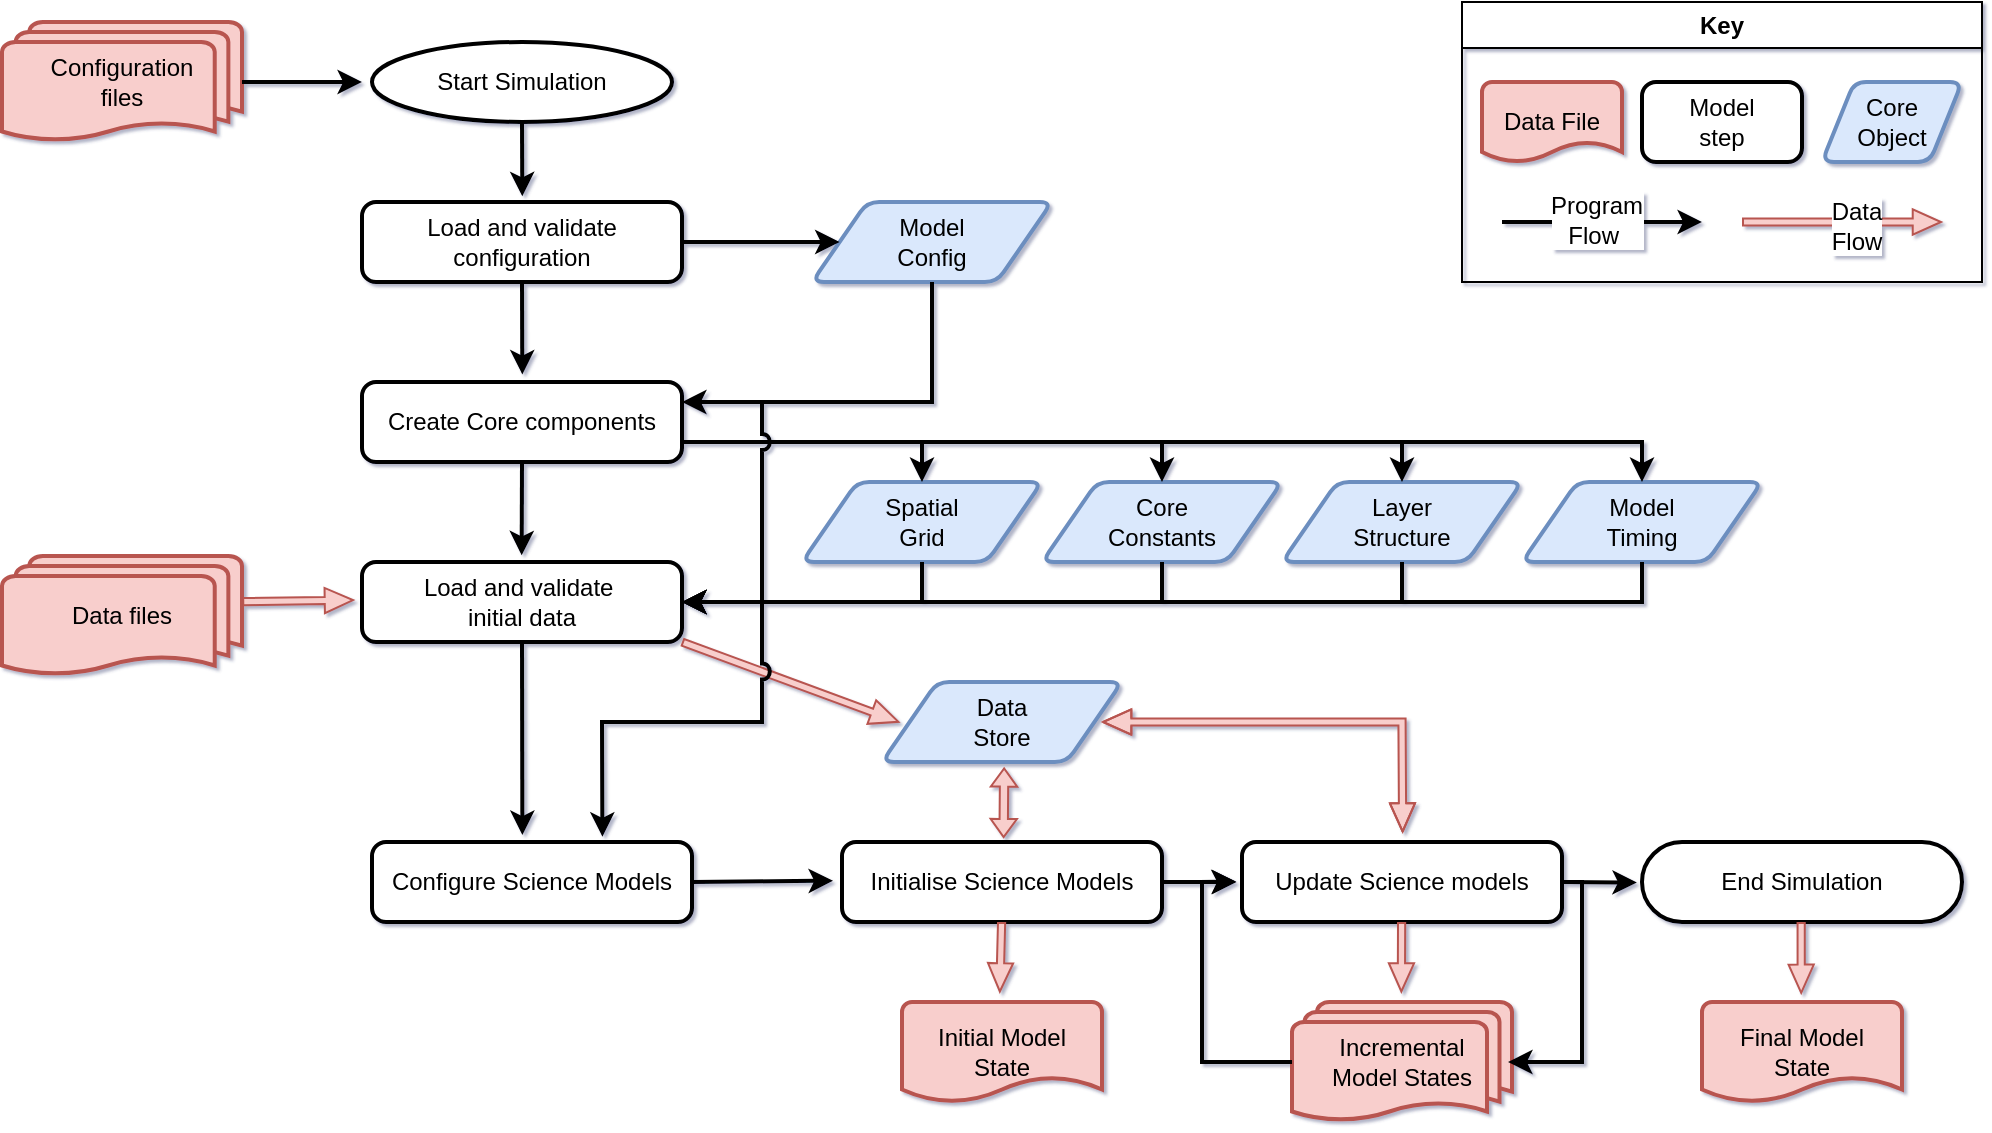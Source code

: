 <mxfile version="24.6.4" type="device">
  <diagram name="Page-1" id="_joPg3DMvoW-7FjI46ja">
    <mxGraphModel dx="2066" dy="1277" grid="1" gridSize="10" guides="1" tooltips="1" connect="1" arrows="1" fold="1" page="1" pageScale="1" pageWidth="300" pageHeight="300" background="none" math="0" shadow="1">
      <root>
        <mxCell id="0" />
        <mxCell id="1" parent="0" />
        <mxCell id="v1wCD1H5V6o5z9qrqqnc-1" value="Start Simulation" style="strokeWidth=2;html=1;shape=mxgraph.flowchart.start_1;whiteSpace=wrap;textShadow=0;" parent="1" vertex="1">
          <mxGeometry x="-395" y="-270" width="150" height="40" as="geometry" />
        </mxCell>
        <mxCell id="v1wCD1H5V6o5z9qrqqnc-4" value="Load and validate configuration" style="rounded=1;whiteSpace=wrap;html=1;absoluteArcSize=1;arcSize=14;strokeWidth=2;textShadow=0;" parent="1" vertex="1">
          <mxGeometry x="-400" y="-190" width="160" height="40" as="geometry" />
        </mxCell>
        <mxCell id="v1wCD1H5V6o5z9qrqqnc-5" value="Create Core components" style="rounded=1;whiteSpace=wrap;html=1;absoluteArcSize=1;arcSize=14;strokeWidth=2;textShadow=0;" parent="1" vertex="1">
          <mxGeometry x="-400" y="-100" width="160" height="40" as="geometry" />
        </mxCell>
        <mxCell id="v1wCD1H5V6o5z9qrqqnc-6" value="Configuration&lt;div&gt;files&lt;/div&gt;" style="strokeWidth=2;html=1;shape=mxgraph.flowchart.multi-document;whiteSpace=wrap;fillColor=#f8cecc;strokeColor=#b85450;textShadow=0;" parent="1" vertex="1">
          <mxGeometry x="-580" y="-280" width="120" height="60" as="geometry" />
        </mxCell>
        <mxCell id="v1wCD1H5V6o5z9qrqqnc-11" value="Layer&lt;div&gt;Structure&lt;/div&gt;" style="shape=parallelogram;html=1;strokeWidth=2;perimeter=parallelogramPerimeter;whiteSpace=wrap;rounded=1;arcSize=12;size=0.23;fillColor=#dae8fc;strokeColor=#6c8ebf;textShadow=0;" parent="1" vertex="1">
          <mxGeometry x="60" y="-50" width="120" height="40" as="geometry" />
        </mxCell>
        <mxCell id="v1wCD1H5V6o5z9qrqqnc-13" value="Data&lt;div&gt;Store&lt;/div&gt;" style="shape=parallelogram;html=1;strokeWidth=2;perimeter=parallelogramPerimeter;whiteSpace=wrap;rounded=1;arcSize=12;size=0.23;fillColor=#dae8fc;strokeColor=#6c8ebf;textShadow=0;" parent="1" vertex="1">
          <mxGeometry x="-140" y="50" width="120" height="40" as="geometry" />
        </mxCell>
        <mxCell id="v1wCD1H5V6o5z9qrqqnc-14" value="Load and validate&amp;nbsp;&lt;div&gt;initial data&lt;/div&gt;" style="rounded=1;whiteSpace=wrap;html=1;absoluteArcSize=1;arcSize=14;strokeWidth=2;textShadow=0;" parent="1" vertex="1">
          <mxGeometry x="-400" y="-10" width="160" height="40" as="geometry" />
        </mxCell>
        <mxCell id="v1wCD1H5V6o5z9qrqqnc-15" value="Data files" style="strokeWidth=2;html=1;shape=mxgraph.flowchart.multi-document;whiteSpace=wrap;fillColor=#f8cecc;strokeColor=#b85450;textShadow=0;" parent="1" vertex="1">
          <mxGeometry x="-580" y="-13" width="120" height="60" as="geometry" />
        </mxCell>
        <mxCell id="v1wCD1H5V6o5z9qrqqnc-17" value="Configure Science Models" style="rounded=1;whiteSpace=wrap;html=1;absoluteArcSize=1;arcSize=14;strokeWidth=2;textShadow=0;" parent="1" vertex="1">
          <mxGeometry x="-395" y="130" width="160" height="40" as="geometry" />
        </mxCell>
        <mxCell id="v1wCD1H5V6o5z9qrqqnc-18" value="Model&lt;div&gt;Config&lt;/div&gt;" style="shape=parallelogram;html=1;strokeWidth=2;perimeter=parallelogramPerimeter;whiteSpace=wrap;rounded=1;arcSize=12;size=0.23;fillColor=#dae8fc;strokeColor=#6c8ebf;textShadow=0;" parent="1" vertex="1">
          <mxGeometry x="-175" y="-190" width="120" height="40" as="geometry" />
        </mxCell>
        <mxCell id="v1wCD1H5V6o5z9qrqqnc-43" value="Initialise Science Models" style="rounded=1;whiteSpace=wrap;html=1;absoluteArcSize=1;arcSize=14;strokeWidth=2;textShadow=0;" parent="1" vertex="1">
          <mxGeometry x="-160" y="130" width="160" height="40" as="geometry" />
        </mxCell>
        <mxCell id="v1wCD1H5V6o5z9qrqqnc-44" value="Core&lt;div&gt;Constants&lt;/div&gt;" style="shape=parallelogram;html=1;strokeWidth=2;perimeter=parallelogramPerimeter;whiteSpace=wrap;rounded=1;arcSize=12;size=0.23;fillColor=#dae8fc;strokeColor=#6c8ebf;textShadow=0;" parent="1" vertex="1">
          <mxGeometry x="-60" y="-50" width="120" height="40" as="geometry" />
        </mxCell>
        <mxCell id="v1wCD1H5V6o5z9qrqqnc-46" value="Update Science models" style="rounded=1;whiteSpace=wrap;html=1;absoluteArcSize=1;arcSize=14;strokeWidth=2;textShadow=0;" parent="1" vertex="1">
          <mxGeometry x="40" y="130" width="160" height="40" as="geometry" />
        </mxCell>
        <mxCell id="v1wCD1H5V6o5z9qrqqnc-47" value="Initial Model&lt;div&gt;State&lt;/div&gt;" style="strokeWidth=2;html=1;shape=mxgraph.flowchart.document2;whiteSpace=wrap;size=0.25;fillColor=#f8cecc;strokeColor=#b85450;textShadow=0;" parent="1" vertex="1">
          <mxGeometry x="-130" y="210" width="100" height="50" as="geometry" />
        </mxCell>
        <mxCell id="v1wCD1H5V6o5z9qrqqnc-48" value="Incremental&lt;div&gt;Model States&lt;/div&gt;" style="strokeWidth=2;html=1;shape=mxgraph.flowchart.multi-document;whiteSpace=wrap;fillColor=#f8cecc;strokeColor=#b85450;textShadow=0;" parent="1" vertex="1">
          <mxGeometry x="65" y="210" width="110" height="60" as="geometry" />
        </mxCell>
        <mxCell id="v1wCD1H5V6o5z9qrqqnc-51" value="Final Model&lt;div&gt;State&lt;/div&gt;" style="strokeWidth=2;html=1;shape=mxgraph.flowchart.document2;whiteSpace=wrap;size=0.25;fillColor=#f8cecc;strokeColor=#b85450;textShadow=0;" parent="1" vertex="1">
          <mxGeometry x="270" y="210" width="100" height="50" as="geometry" />
        </mxCell>
        <mxCell id="MKp3U7_JL66kcD90rXiK-6" value="End Simulation" style="rounded=1;whiteSpace=wrap;html=1;absoluteArcSize=1;arcSize=128;strokeWidth=2;textShadow=0;" vertex="1" parent="1">
          <mxGeometry x="240" y="130" width="160" height="40" as="geometry" />
        </mxCell>
        <mxCell id="v1wCD1H5V6o5z9qrqqnc-12" value="Model&lt;div&gt;Timing&lt;/div&gt;" style="shape=parallelogram;html=1;strokeWidth=2;perimeter=parallelogramPerimeter;whiteSpace=wrap;rounded=1;arcSize=12;size=0.23;fillColor=#dae8fc;strokeColor=#6c8ebf;textShadow=0;" parent="1" vertex="1">
          <mxGeometry x="180" y="-50" width="120" height="40" as="geometry" />
        </mxCell>
        <mxCell id="v1wCD1H5V6o5z9qrqqnc-10" value="&lt;div&gt;&lt;span style=&quot;background-color: initial;&quot;&gt;Spatial&lt;/span&gt;&lt;br&gt;&lt;/div&gt;&lt;div&gt;&lt;span style=&quot;background-color: initial;&quot;&gt;Grid&lt;/span&gt;&lt;/div&gt;" style="shape=parallelogram;html=1;strokeWidth=2;perimeter=parallelogramPerimeter;whiteSpace=wrap;rounded=1;arcSize=12;size=0.23;fillColor=#dae8fc;strokeColor=#6c8ebf;textShadow=0;" parent="1" vertex="1">
          <mxGeometry x="-180" y="-50" width="120" height="40" as="geometry" />
        </mxCell>
        <mxCell id="MKp3U7_JL66kcD90rXiK-48" value="" style="endArrow=classic;html=1;rounded=0;strokeWidth=2;exitX=0.5;exitY=1;exitDx=0;exitDy=0;exitPerimeter=0;entryX=0.501;entryY=-0.071;entryDx=0;entryDy=0;entryPerimeter=0;textShadow=0;" edge="1" parent="1" source="v1wCD1H5V6o5z9qrqqnc-1" target="v1wCD1H5V6o5z9qrqqnc-4">
          <mxGeometry width="50" height="50" relative="1" as="geometry">
            <mxPoint x="-60" y="110" as="sourcePoint" />
            <mxPoint x="-320" y="-200" as="targetPoint" />
          </mxGeometry>
        </mxCell>
        <mxCell id="MKp3U7_JL66kcD90rXiK-51" value="" style="endArrow=classic;html=1;rounded=0;strokeWidth=2;exitX=0.5;exitY=1;exitDx=0;exitDy=0;entryX=1;entryY=0.25;entryDx=0;entryDy=0;textShadow=0;" edge="1" parent="1" source="v1wCD1H5V6o5z9qrqqnc-18" target="v1wCD1H5V6o5z9qrqqnc-5">
          <mxGeometry width="50" height="50" relative="1" as="geometry">
            <mxPoint x="-290" y="-200" as="sourcePoint" />
            <mxPoint x="-230" y="-120" as="targetPoint" />
            <Array as="points">
              <mxPoint x="-115" y="-90" />
            </Array>
          </mxGeometry>
        </mxCell>
        <mxCell id="MKp3U7_JL66kcD90rXiK-53" value="" style="endArrow=classic;html=1;rounded=0;strokeWidth=2;exitX=1;exitY=0.5;exitDx=0;exitDy=0;exitPerimeter=0;textShadow=0;" edge="1" parent="1" source="v1wCD1H5V6o5z9qrqqnc-6">
          <mxGeometry width="50" height="50" relative="1" as="geometry">
            <mxPoint x="-430" y="-250" as="sourcePoint" />
            <mxPoint x="-400" y="-250" as="targetPoint" />
          </mxGeometry>
        </mxCell>
        <mxCell id="MKp3U7_JL66kcD90rXiK-54" value="" style="endArrow=classic;html=1;rounded=0;strokeWidth=2;exitX=1;exitY=0.5;exitDx=0;exitDy=0;textShadow=0;" edge="1" parent="1" source="v1wCD1H5V6o5z9qrqqnc-4" target="v1wCD1H5V6o5z9qrqqnc-18">
          <mxGeometry width="50" height="50" relative="1" as="geometry">
            <mxPoint x="-230" y="-170.5" as="sourcePoint" />
            <mxPoint x="-180" y="-170" as="targetPoint" />
          </mxGeometry>
        </mxCell>
        <mxCell id="MKp3U7_JL66kcD90rXiK-55" value="" style="endArrow=classic;html=1;rounded=0;strokeWidth=2;entryX=0.5;entryY=0;entryDx=0;entryDy=0;textShadow=0;" edge="1" parent="1" target="v1wCD1H5V6o5z9qrqqnc-10">
          <mxGeometry width="50" height="50" relative="1" as="geometry">
            <mxPoint x="-240" y="-70" as="sourcePoint" />
            <mxPoint x="-45" y="-71" as="targetPoint" />
            <Array as="points">
              <mxPoint x="-120" y="-70" />
            </Array>
          </mxGeometry>
        </mxCell>
        <mxCell id="MKp3U7_JL66kcD90rXiK-57" value="" style="endArrow=classic;html=1;rounded=0;strokeWidth=2;entryX=0.5;entryY=0;entryDx=0;entryDy=0;exitX=1;exitY=0.75;exitDx=0;exitDy=0;textShadow=0;" edge="1" parent="1" source="v1wCD1H5V6o5z9qrqqnc-5" target="v1wCD1H5V6o5z9qrqqnc-44">
          <mxGeometry width="50" height="50" relative="1" as="geometry">
            <mxPoint x="-240" y="-60" as="sourcePoint" />
            <mxPoint y="-50" as="targetPoint" />
            <Array as="points">
              <mxPoint y="-70" />
            </Array>
          </mxGeometry>
        </mxCell>
        <mxCell id="MKp3U7_JL66kcD90rXiK-58" value="" style="endArrow=classic;html=1;rounded=0;strokeWidth=2;entryX=0.5;entryY=0;entryDx=0;entryDy=0;exitX=1;exitY=0.75;exitDx=0;exitDy=0;textShadow=0;" edge="1" parent="1" source="v1wCD1H5V6o5z9qrqqnc-5" target="v1wCD1H5V6o5z9qrqqnc-11">
          <mxGeometry width="50" height="50" relative="1" as="geometry">
            <mxPoint x="-240" y="-60" as="sourcePoint" />
            <mxPoint x="-100" y="-30" as="targetPoint" />
            <Array as="points">
              <mxPoint x="120" y="-70" />
            </Array>
          </mxGeometry>
        </mxCell>
        <mxCell id="MKp3U7_JL66kcD90rXiK-59" value="" style="endArrow=classic;html=1;rounded=0;strokeWidth=2;exitX=1;exitY=0.75;exitDx=0;exitDy=0;entryX=0.5;entryY=0;entryDx=0;entryDy=0;textShadow=0;" edge="1" parent="1" source="v1wCD1H5V6o5z9qrqqnc-5" target="v1wCD1H5V6o5z9qrqqnc-12">
          <mxGeometry width="50" height="50" relative="1" as="geometry">
            <mxPoint x="-210" y="-40" as="sourcePoint" />
            <mxPoint x="-90" y="-20" as="targetPoint" />
            <Array as="points">
              <mxPoint x="240" y="-70" />
            </Array>
          </mxGeometry>
        </mxCell>
        <mxCell id="MKp3U7_JL66kcD90rXiK-62" value="" style="endArrow=classic;html=1;rounded=0;strokeWidth=2;exitX=0.5;exitY=1;exitDx=0;exitDy=0;entryX=1;entryY=0.5;entryDx=0;entryDy=0;textShadow=0;" edge="1" parent="1" source="v1wCD1H5V6o5z9qrqqnc-12" target="v1wCD1H5V6o5z9qrqqnc-14">
          <mxGeometry width="50" height="50" relative="1" as="geometry">
            <mxPoint x="239.5" as="sourcePoint" />
            <mxPoint x="-210" y="10" as="targetPoint" />
            <Array as="points">
              <mxPoint x="240" y="10" />
            </Array>
          </mxGeometry>
        </mxCell>
        <mxCell id="MKp3U7_JL66kcD90rXiK-67" value="" style="endArrow=classic;html=1;rounded=0;strokeWidth=2;exitX=0.5;exitY=1;exitDx=0;exitDy=0;entryX=1;entryY=0.5;entryDx=0;entryDy=0;flowAnimation=0;jumpStyle=arc;textShadow=0;" edge="1" parent="1" source="v1wCD1H5V6o5z9qrqqnc-18" target="v1wCD1H5V6o5z9qrqqnc-14">
          <mxGeometry width="50" height="50" relative="1" as="geometry">
            <mxPoint x="-105" y="-140" as="sourcePoint" />
            <mxPoint x="-230" y="-80" as="targetPoint" />
            <Array as="points">
              <mxPoint x="-115" y="-90" />
              <mxPoint x="-200" y="-90" />
              <mxPoint x="-200" y="10" />
            </Array>
          </mxGeometry>
        </mxCell>
        <mxCell id="MKp3U7_JL66kcD90rXiK-68" value="" style="shape=flexArrow;endArrow=classic;startArrow=classic;html=1;rounded=0;endWidth=8;endSize=4.38;width=3.6;startWidth=8;startSize=4.38;fillColor=#f8cecc;strokeColor=#b85450;targetPerimeterSpacing=0;entryX=0.502;entryY=-0.119;entryDx=0;entryDy=0;entryPerimeter=0;exitX=0.917;exitY=0.5;exitDx=0;exitDy=0;exitPerimeter=0;textShadow=0;" edge="1" parent="1" source="v1wCD1H5V6o5z9qrqqnc-13" target="v1wCD1H5V6o5z9qrqqnc-46">
          <mxGeometry width="100" height="100" relative="1" as="geometry">
            <mxPoint x="-20" y="70" as="sourcePoint" />
            <mxPoint x="120" y="120" as="targetPoint" />
            <Array as="points">
              <mxPoint x="120" y="70" />
            </Array>
          </mxGeometry>
        </mxCell>
        <mxCell id="MKp3U7_JL66kcD90rXiK-69" value="" style="endArrow=classic;html=1;rounded=0;strokeWidth=2;exitX=0.5;exitY=1;exitDx=0;exitDy=0;entryX=1;entryY=0.5;entryDx=0;entryDy=0;textShadow=0;" edge="1" parent="1" source="v1wCD1H5V6o5z9qrqqnc-11" target="v1wCD1H5V6o5z9qrqqnc-14">
          <mxGeometry width="50" height="50" relative="1" as="geometry">
            <mxPoint x="250" as="sourcePoint" />
            <mxPoint x="-230" y="20" as="targetPoint" />
            <Array as="points">
              <mxPoint x="120" y="10" />
            </Array>
          </mxGeometry>
        </mxCell>
        <mxCell id="MKp3U7_JL66kcD90rXiK-70" value="" style="endArrow=classic;html=1;rounded=0;strokeWidth=2;exitX=0.5;exitY=1;exitDx=0;exitDy=0;textShadow=0;" edge="1" parent="1" source="v1wCD1H5V6o5z9qrqqnc-44">
          <mxGeometry width="50" height="50" relative="1" as="geometry">
            <mxPoint x="130" as="sourcePoint" />
            <mxPoint x="-240" y="10" as="targetPoint" />
            <Array as="points">
              <mxPoint y="10" />
            </Array>
          </mxGeometry>
        </mxCell>
        <mxCell id="MKp3U7_JL66kcD90rXiK-71" value="" style="endArrow=classic;html=1;rounded=0;strokeWidth=2;exitX=0.5;exitY=1;exitDx=0;exitDy=0;entryX=1;entryY=0.5;entryDx=0;entryDy=0;textShadow=0;" edge="1" parent="1" source="v1wCD1H5V6o5z9qrqqnc-10" target="v1wCD1H5V6o5z9qrqqnc-14">
          <mxGeometry width="50" height="50" relative="1" as="geometry">
            <mxPoint x="140" y="10" as="sourcePoint" />
            <mxPoint x="-220" y="30" as="targetPoint" />
            <Array as="points">
              <mxPoint x="-120" y="10" />
            </Array>
          </mxGeometry>
        </mxCell>
        <mxCell id="MKp3U7_JL66kcD90rXiK-72" value="" style="shape=flexArrow;endArrow=classic;startArrow=classic;html=1;rounded=0;endWidth=8;endSize=2.686;width=4.167;startWidth=8;startSize=2.686;fillColor=#f8cecc;strokeColor=#b85450;entryX=0.505;entryY=-0.049;entryDx=0;entryDy=0;targetPerimeterSpacing=0;entryPerimeter=0;exitX=0.509;exitY=1.069;exitDx=0;exitDy=0;exitPerimeter=0;textShadow=0;" edge="1" parent="1" source="v1wCD1H5V6o5z9qrqqnc-13" target="v1wCD1H5V6o5z9qrqqnc-43">
          <mxGeometry width="100" height="100" relative="1" as="geometry">
            <mxPoint x="-50" y="100" as="sourcePoint" />
            <mxPoint x="-50.0" y="130.0" as="targetPoint" />
            <Array as="points" />
          </mxGeometry>
        </mxCell>
        <mxCell id="MKp3U7_JL66kcD90rXiK-74" value="" style="shape=flexArrow;endArrow=classic;startArrow=none;html=1;rounded=0;endWidth=8;endSize=4.38;width=3.6;startWidth=8;startSize=4.38;fillColor=#f8cecc;strokeColor=#b85450;exitX=0.5;exitY=1;exitDx=0;exitDy=0;targetPerimeterSpacing=0;startFill=0;entryX=0.489;entryY=-0.095;entryDx=0;entryDy=0;entryPerimeter=0;textShadow=0;" edge="1" parent="1" target="v1wCD1H5V6o5z9qrqqnc-47">
          <mxGeometry width="100" height="100" relative="1" as="geometry">
            <mxPoint x="-80.2" y="170" as="sourcePoint" />
            <mxPoint x="-80" y="190" as="targetPoint" />
            <Array as="points" />
          </mxGeometry>
        </mxCell>
        <mxCell id="MKp3U7_JL66kcD90rXiK-77" value="" style="shape=flexArrow;endArrow=classic;startArrow=none;html=1;rounded=0;endWidth=8;endSize=4.38;width=3.6;startWidth=8;startSize=4.38;fillColor=#f8cecc;strokeColor=#b85450;exitX=0.5;exitY=1;exitDx=0;exitDy=0;targetPerimeterSpacing=0;startFill=0;entryX=0.497;entryY=-0.079;entryDx=0;entryDy=0;entryPerimeter=0;textShadow=0;" edge="1" parent="1" target="v1wCD1H5V6o5z9qrqqnc-48">
          <mxGeometry width="100" height="100" relative="1" as="geometry">
            <mxPoint x="119.8" y="170" as="sourcePoint" />
            <mxPoint x="120" y="190" as="targetPoint" />
            <Array as="points" />
          </mxGeometry>
        </mxCell>
        <mxCell id="MKp3U7_JL66kcD90rXiK-78" value="" style="shape=flexArrow;endArrow=classic;startArrow=none;html=1;rounded=0;endWidth=8;endSize=4.38;width=3.6;startWidth=8;startSize=4.38;fillColor=#f8cecc;strokeColor=#b85450;exitX=0.5;exitY=1;exitDx=0;exitDy=0;targetPerimeterSpacing=0;startFill=0;entryX=0.496;entryY=-0.081;entryDx=0;entryDy=0;entryPerimeter=0;textShadow=0;" edge="1" parent="1" target="v1wCD1H5V6o5z9qrqqnc-51">
          <mxGeometry width="100" height="100" relative="1" as="geometry">
            <mxPoint x="319.58" y="170" as="sourcePoint" />
            <mxPoint x="320" y="200" as="targetPoint" />
            <Array as="points" />
          </mxGeometry>
        </mxCell>
        <mxCell id="MKp3U7_JL66kcD90rXiK-80" value="" style="endArrow=classic;html=1;rounded=0;strokeWidth=2;exitX=1;exitY=0.5;exitDx=0;exitDy=0;entryX=-0.028;entryY=0.484;entryDx=0;entryDy=0;entryPerimeter=0;textShadow=0;" edge="1" parent="1" source="v1wCD1H5V6o5z9qrqqnc-17" target="v1wCD1H5V6o5z9qrqqnc-43">
          <mxGeometry width="50" height="50" relative="1" as="geometry">
            <mxPoint x="-310" y="40" as="sourcePoint" />
            <mxPoint x="-170" y="150" as="targetPoint" />
            <Array as="points" />
          </mxGeometry>
        </mxCell>
        <mxCell id="MKp3U7_JL66kcD90rXiK-81" value="" style="endArrow=classic;html=1;rounded=0;strokeWidth=2;exitX=1;exitY=0.5;exitDx=0;exitDy=0;entryX=-0.017;entryY=0.5;entryDx=0;entryDy=0;entryPerimeter=0;textShadow=0;" edge="1" parent="1" source="v1wCD1H5V6o5z9qrqqnc-43" target="v1wCD1H5V6o5z9qrqqnc-46">
          <mxGeometry width="50" height="50" relative="1" as="geometry">
            <mxPoint x="-230" y="160" as="sourcePoint" />
            <mxPoint x="30" y="150" as="targetPoint" />
            <Array as="points" />
          </mxGeometry>
        </mxCell>
        <mxCell id="MKp3U7_JL66kcD90rXiK-82" value="" style="endArrow=classic;html=1;rounded=0;strokeWidth=2;entryX=-0.016;entryY=0.507;entryDx=0;entryDy=0;entryPerimeter=0;textShadow=0;" edge="1" parent="1" target="MKp3U7_JL66kcD90rXiK-6">
          <mxGeometry width="50" height="50" relative="1" as="geometry">
            <mxPoint x="200" y="150" as="sourcePoint" />
            <mxPoint x="230" y="150" as="targetPoint" />
            <Array as="points" />
          </mxGeometry>
        </mxCell>
        <mxCell id="MKp3U7_JL66kcD90rXiK-83" value="" style="endArrow=classic;html=1;rounded=0;strokeWidth=2;exitX=1;exitY=0.5;exitDx=0;exitDy=0;entryX=0.982;entryY=0.5;entryDx=0;entryDy=0;entryPerimeter=0;textShadow=0;" edge="1" parent="1" source="v1wCD1H5V6o5z9qrqqnc-46" target="v1wCD1H5V6o5z9qrqqnc-48">
          <mxGeometry width="50" height="50" relative="1" as="geometry">
            <mxPoint x="-210" y="180" as="sourcePoint" />
            <mxPoint x="180" y="240" as="targetPoint" />
            <Array as="points">
              <mxPoint x="210" y="150" />
              <mxPoint x="210" y="240" />
            </Array>
          </mxGeometry>
        </mxCell>
        <mxCell id="MKp3U7_JL66kcD90rXiK-84" value="" style="endArrow=classic;html=1;rounded=0;strokeWidth=2;exitX=0;exitY=0.5;exitDx=0;exitDy=0;exitPerimeter=0;entryX=-0.019;entryY=0.493;entryDx=0;entryDy=0;entryPerimeter=0;textShadow=0;" edge="1" parent="1" source="v1wCD1H5V6o5z9qrqqnc-48" target="v1wCD1H5V6o5z9qrqqnc-46">
          <mxGeometry width="50" height="50" relative="1" as="geometry">
            <mxPoint x="20" y="240" as="sourcePoint" />
            <mxPoint x="30" y="150" as="targetPoint" />
            <Array as="points">
              <mxPoint x="20" y="240" />
              <mxPoint x="20" y="150" />
            </Array>
          </mxGeometry>
        </mxCell>
        <mxCell id="MKp3U7_JL66kcD90rXiK-86" value="" style="shape=flexArrow;endArrow=classic;startArrow=none;html=1;rounded=0;endWidth=8;endSize=4.38;width=3.6;startWidth=8;startSize=4.38;fillColor=#f8cecc;strokeColor=#b85450;exitX=1.001;exitY=0.381;exitDx=0;exitDy=0;targetPerimeterSpacing=0;startFill=0;exitPerimeter=0;entryX=-0.025;entryY=0.476;entryDx=0;entryDy=0;entryPerimeter=0;textShadow=0;" edge="1" parent="1" source="v1wCD1H5V6o5z9qrqqnc-15" target="v1wCD1H5V6o5z9qrqqnc-14">
          <mxGeometry width="100" height="100" relative="1" as="geometry">
            <mxPoint x="-400.0" y="50" as="sourcePoint" />
            <mxPoint x="-410" y="10" as="targetPoint" />
            <Array as="points" />
          </mxGeometry>
        </mxCell>
        <mxCell id="MKp3U7_JL66kcD90rXiK-87" value="" style="shape=flexArrow;endArrow=classic;startArrow=none;html=1;rounded=0;endWidth=8;endSize=4.38;width=3.6;startWidth=8;startSize=4.38;fillColor=#f8cecc;strokeColor=#b85450;exitX=1;exitY=1;exitDx=0;exitDy=0;targetPerimeterSpacing=0;startFill=0;entryX=0.072;entryY=0.502;entryDx=0;entryDy=0;entryPerimeter=0;textShadow=0;" edge="1" parent="1" source="v1wCD1H5V6o5z9qrqqnc-14" target="v1wCD1H5V6o5z9qrqqnc-13">
          <mxGeometry width="100" height="100" relative="1" as="geometry">
            <mxPoint x="139.8" y="190" as="sourcePoint" />
            <mxPoint x="-150" y="60" as="targetPoint" />
            <Array as="points" />
          </mxGeometry>
        </mxCell>
        <mxCell id="MKp3U7_JL66kcD90rXiK-85" value="" style="endArrow=classic;html=1;rounded=0;strokeWidth=2;entryX=0.72;entryY=-0.067;entryDx=0;entryDy=0;jumpStyle=arc;entryPerimeter=0;textShadow=0;" edge="1" parent="1" target="v1wCD1H5V6o5z9qrqqnc-17">
          <mxGeometry width="50" height="50" relative="1" as="geometry">
            <mxPoint x="-200" y="10" as="sourcePoint" />
            <mxPoint x="-230" y="20" as="targetPoint" />
            <Array as="points">
              <mxPoint x="-200" y="70" />
              <mxPoint x="-280" y="70" />
            </Array>
          </mxGeometry>
        </mxCell>
        <mxCell id="MKp3U7_JL66kcD90rXiK-88" value="" style="endArrow=classic;html=1;rounded=0;strokeWidth=2;exitX=0.5;exitY=1;exitDx=0;exitDy=0;entryX=0.501;entryY=-0.095;entryDx=0;entryDy=0;entryPerimeter=0;textShadow=0;" edge="1" parent="1" source="v1wCD1H5V6o5z9qrqqnc-4" target="v1wCD1H5V6o5z9qrqqnc-5">
          <mxGeometry width="50" height="50" relative="1" as="geometry">
            <mxPoint x="-310" y="-220" as="sourcePoint" />
            <mxPoint x="-320" y="-110" as="targetPoint" />
          </mxGeometry>
        </mxCell>
        <mxCell id="MKp3U7_JL66kcD90rXiK-89" value="" style="endArrow=classic;html=1;rounded=0;strokeWidth=2;exitX=0.5;exitY=1;exitDx=0;exitDy=0;entryX=0.499;entryY=-0.083;entryDx=0;entryDy=0;entryPerimeter=0;textShadow=0;" edge="1" parent="1" source="v1wCD1H5V6o5z9qrqqnc-5" target="v1wCD1H5V6o5z9qrqqnc-14">
          <mxGeometry width="50" height="50" relative="1" as="geometry">
            <mxPoint x="-300" y="-210" as="sourcePoint" />
            <mxPoint x="-320" y="-20" as="targetPoint" />
          </mxGeometry>
        </mxCell>
        <mxCell id="MKp3U7_JL66kcD90rXiK-90" value="" style="endArrow=classic;html=1;rounded=0;strokeWidth=2;exitX=0.5;exitY=1;exitDx=0;exitDy=0;entryX=0.47;entryY=-0.088;entryDx=0;entryDy=0;entryPerimeter=0;textShadow=0;" edge="1" parent="1" source="v1wCD1H5V6o5z9qrqqnc-14" target="v1wCD1H5V6o5z9qrqqnc-17">
          <mxGeometry width="50" height="50" relative="1" as="geometry">
            <mxPoint x="-290" y="-200" as="sourcePoint" />
            <mxPoint x="-320" y="120" as="targetPoint" />
          </mxGeometry>
        </mxCell>
        <mxCell id="MKp3U7_JL66kcD90rXiK-101" value="Key" style="swimlane;whiteSpace=wrap;html=1;textShadow=0;" vertex="1" parent="1">
          <mxGeometry x="150" y="-290" width="260" height="140" as="geometry" />
        </mxCell>
        <mxCell id="MKp3U7_JL66kcD90rXiK-94" value="Data File" style="strokeWidth=2;html=1;shape=mxgraph.flowchart.document2;whiteSpace=wrap;size=0.25;fillColor=#f8cecc;strokeColor=#b85450;shadow=0;textShadow=0;" vertex="1" parent="MKp3U7_JL66kcD90rXiK-101">
          <mxGeometry x="10" y="40" width="70" height="40" as="geometry" />
        </mxCell>
        <mxCell id="MKp3U7_JL66kcD90rXiK-96" value="Model&lt;div&gt;step&lt;/div&gt;" style="rounded=1;whiteSpace=wrap;html=1;absoluteArcSize=1;arcSize=14;strokeWidth=2;shadow=0;textShadow=0;" vertex="1" parent="MKp3U7_JL66kcD90rXiK-101">
          <mxGeometry x="90" y="40" width="80" height="40" as="geometry" />
        </mxCell>
        <mxCell id="MKp3U7_JL66kcD90rXiK-95" value="Core&lt;div&gt;Object&lt;/div&gt;" style="shape=parallelogram;html=1;strokeWidth=2;perimeter=parallelogramPerimeter;whiteSpace=wrap;rounded=1;arcSize=12;size=0.23;fillColor=#dae8fc;strokeColor=#6c8ebf;shadow=0;textShadow=0;" vertex="1" parent="MKp3U7_JL66kcD90rXiK-101">
          <mxGeometry x="180" y="40" width="70" height="40" as="geometry" />
        </mxCell>
        <mxCell id="MKp3U7_JL66kcD90rXiK-97" value="" style="endArrow=classic;html=1;rounded=0;strokeWidth=2;exitX=1;exitY=0.5;exitDx=0;exitDy=0;textShadow=0;" edge="1" parent="MKp3U7_JL66kcD90rXiK-101">
          <mxGeometry width="50" height="50" relative="1" as="geometry">
            <mxPoint x="20" y="110" as="sourcePoint" />
            <mxPoint x="120" y="110" as="targetPoint" />
          </mxGeometry>
        </mxCell>
        <mxCell id="MKp3U7_JL66kcD90rXiK-98" value="&lt;font style=&quot;font-size: 12px;&quot;&gt;Program&lt;/font&gt;&lt;div&gt;&lt;font style=&quot;font-size: 12px;&quot;&gt;Flow&amp;nbsp;&lt;/font&gt;&lt;/div&gt;" style="edgeLabel;html=1;align=center;verticalAlign=middle;resizable=0;points=[];textShadow=0;" vertex="1" connectable="0" parent="MKp3U7_JL66kcD90rXiK-97">
          <mxGeometry x="-0.067" y="1" relative="1" as="geometry">
            <mxPoint as="offset" />
          </mxGeometry>
        </mxCell>
        <mxCell id="MKp3U7_JL66kcD90rXiK-99" value="" style="shape=flexArrow;endArrow=classic;startArrow=none;html=1;rounded=0;endWidth=8;endSize=4.38;width=3.6;startWidth=8;startSize=4.38;fillColor=#f8cecc;strokeColor=#b85450;exitX=1;exitY=1;exitDx=0;exitDy=0;targetPerimeterSpacing=0;startFill=0;textShadow=0;" edge="1" parent="MKp3U7_JL66kcD90rXiK-101">
          <mxGeometry width="100" height="100" relative="1" as="geometry">
            <mxPoint x="140" y="110" as="sourcePoint" />
            <mxPoint x="240" y="110" as="targetPoint" />
            <Array as="points" />
          </mxGeometry>
        </mxCell>
        <mxCell id="MKp3U7_JL66kcD90rXiK-100" value="&lt;font style=&quot;font-size: 12px;&quot;&gt;Data&lt;/font&gt;&lt;div&gt;&lt;font style=&quot;font-size: 12px;&quot;&gt;Flow&lt;/font&gt;&lt;/div&gt;" style="edgeLabel;html=1;align=center;verticalAlign=middle;resizable=0;points=[];textShadow=0;" vertex="1" connectable="0" parent="MKp3U7_JL66kcD90rXiK-99">
          <mxGeometry x="0.131" y="-2" relative="1" as="geometry">
            <mxPoint as="offset" />
          </mxGeometry>
        </mxCell>
      </root>
    </mxGraphModel>
  </diagram>
</mxfile>
